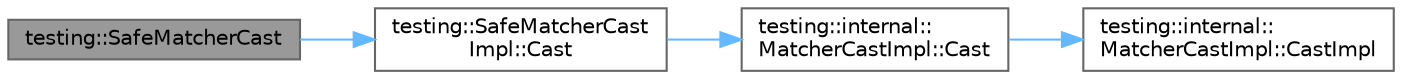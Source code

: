 digraph "testing::SafeMatcherCast"
{
 // LATEX_PDF_SIZE
  bgcolor="transparent";
  edge [fontname=Helvetica,fontsize=10,labelfontname=Helvetica,labelfontsize=10];
  node [fontname=Helvetica,fontsize=10,shape=box,height=0.2,width=0.4];
  rankdir="LR";
  Node1 [id="Node000001",label="testing::SafeMatcherCast",height=0.2,width=0.4,color="gray40", fillcolor="grey60", style="filled", fontcolor="black",tooltip=" "];
  Node1 -> Node2 [id="edge1_Node000001_Node000002",color="steelblue1",style="solid",tooltip=" "];
  Node2 [id="Node000002",label="testing::SafeMatcherCast\lImpl::Cast",height=0.2,width=0.4,color="grey40", fillcolor="white", style="filled",URL="$classtesting_1_1_safe_matcher_cast_impl.html#a12a394142de16c0ef98fef69ae694a47",tooltip=" "];
  Node2 -> Node3 [id="edge2_Node000002_Node000003",color="steelblue1",style="solid",tooltip=" "];
  Node3 [id="Node000003",label="testing::internal::\lMatcherCastImpl::Cast",height=0.2,width=0.4,color="grey40", fillcolor="white", style="filled",URL="$classtesting_1_1internal_1_1_matcher_cast_impl.html#a3060220a0ff6b449dcc0be874e0a7dc0",tooltip=" "];
  Node3 -> Node4 [id="edge3_Node000003_Node000004",color="steelblue1",style="solid",tooltip=" "];
  Node4 [id="Node000004",label="testing::internal::\lMatcherCastImpl::CastImpl",height=0.2,width=0.4,color="grey40", fillcolor="white", style="filled",URL="$classtesting_1_1internal_1_1_matcher_cast_impl.html#a101ee9660c93b4d48dd79c2c16d48379",tooltip=" "];
}
